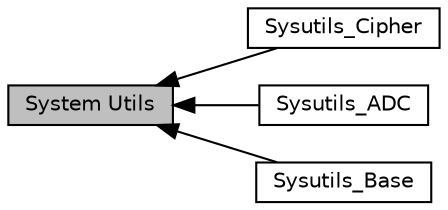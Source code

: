 digraph "System Utils"
{
  edge [fontname="Helvetica",fontsize="10",labelfontname="Helvetica",labelfontsize="10"];
  node [fontname="Helvetica",fontsize="10",shape=box];
  rankdir=LR;
  Node4 [label="Sysutils_Cipher",height=0.2,width=0.4,color="black", fillcolor="white", style="filled",URL="$group___sysutils___cipher.html",tooltip="Encryption and Decryption manage."];
  Node2 [label="Sysutils_ADC",height=0.2,width=0.4,color="black", fillcolor="white", style="filled",URL="$group___sysutils___a_d_c.html",tooltip="Analog to digital conversion module."];
  Node1 [label="System Utils",height=0.2,width=0.4,color="black", fillcolor="grey75", style="filled", fontcolor="black",tooltip=" "];
  Node3 [label="Sysutils_Base",height=0.2,width=0.4,color="black", fillcolor="white", style="filled",URL="$group___sysutils___base.html",tooltip="System Basic Functions."];
  Node1->Node2 [shape=plaintext, dir="back", style="solid"];
  Node1->Node3 [shape=plaintext, dir="back", style="solid"];
  Node1->Node4 [shape=plaintext, dir="back", style="solid"];
}
